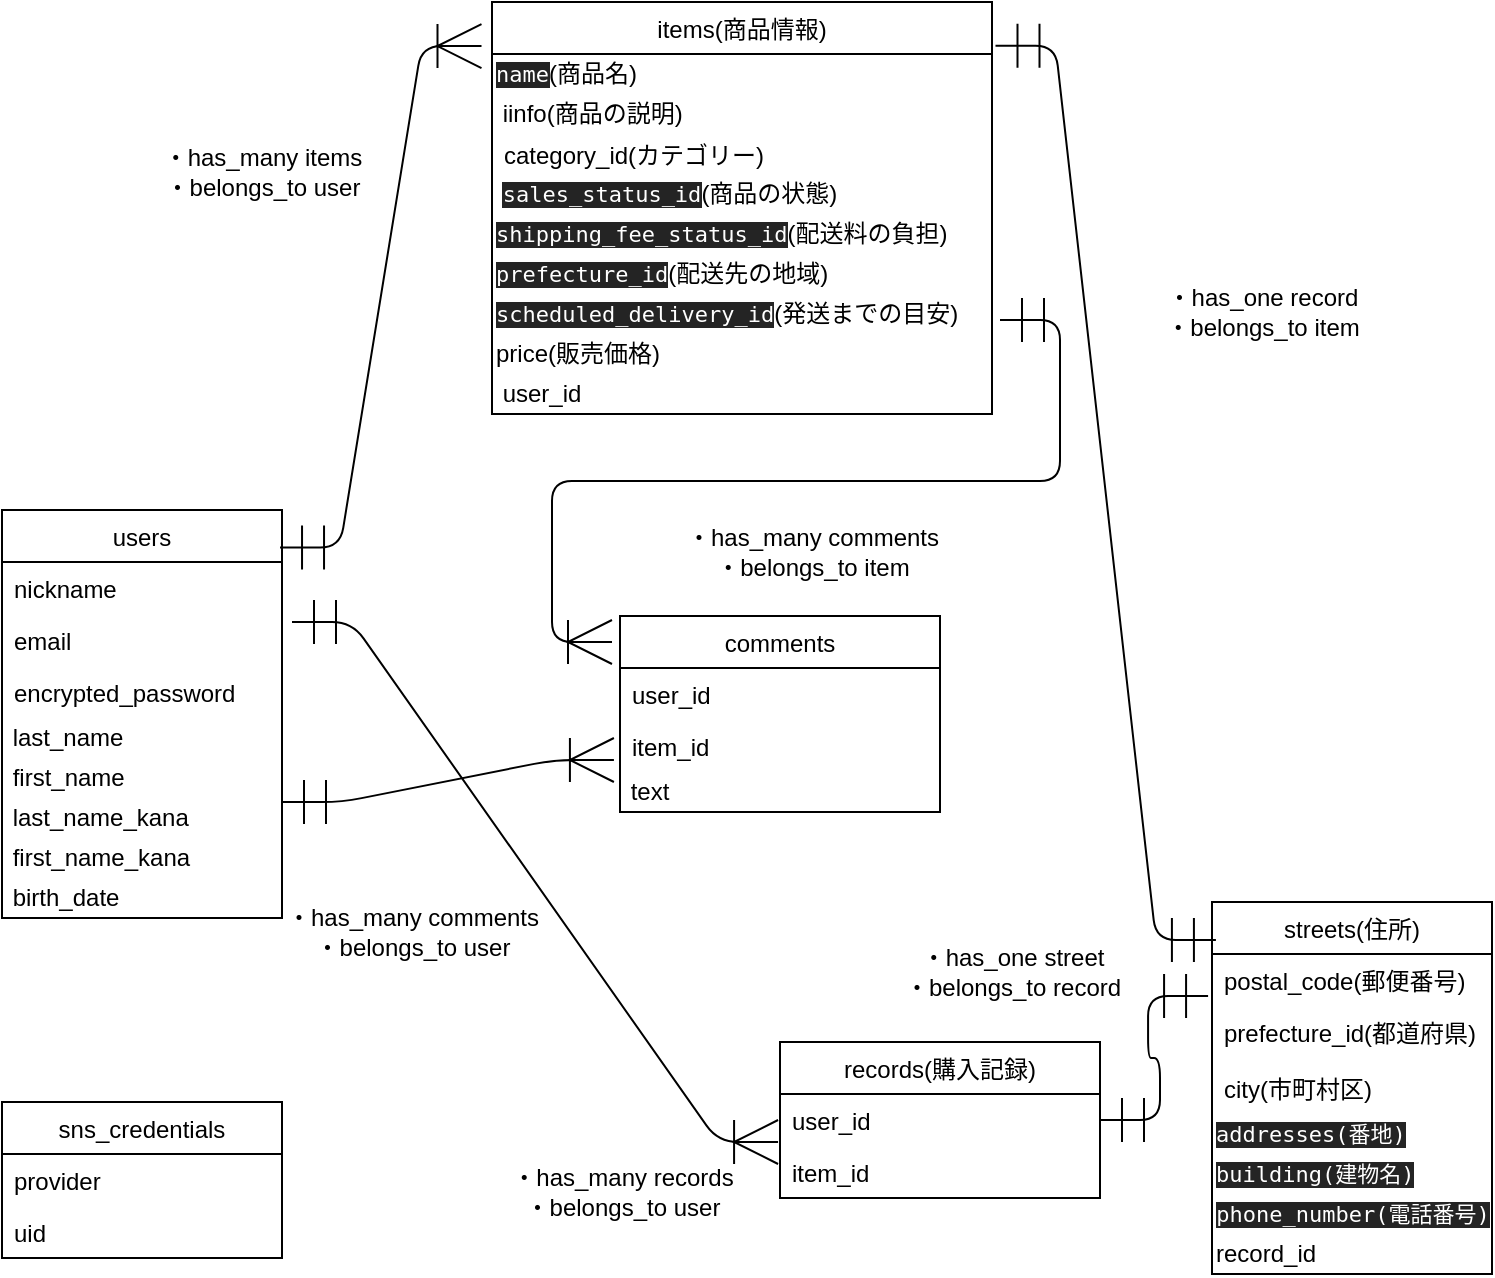 <mxfile version="13.10.0" type="embed">
    <diagram id="XwZHdghfiyvHQSKYb_OS" name="ページ1">
        <mxGraphModel dx="914" dy="732" grid="1" gridSize="10" guides="1" tooltips="1" connect="1" arrows="1" fold="1" page="1" pageScale="1" pageWidth="827" pageHeight="1169" math="0" shadow="0">
            <root>
                <mxCell id="0"/>
                <mxCell id="1" parent="0"/>
                <mxCell id="44" value="" style="edgeStyle=entityRelationEdgeStyle;fontSize=12;html=1;endArrow=ERoneToMany;startArrow=ERmandOne;endSize=20;targetPerimeterSpacing=0;startSize=20;exitX=0.993;exitY=0.092;exitDx=0;exitDy=0;exitPerimeter=0;entryX=-0.021;entryY=0.107;entryDx=0;entryDy=0;entryPerimeter=0;" parent="1" source="6" target="11" edge="1">
                    <mxGeometry width="100" height="100" relative="1" as="geometry">
                        <mxPoint x="390" y="370" as="sourcePoint"/>
                        <mxPoint x="310" y="90" as="targetPoint"/>
                    </mxGeometry>
                </mxCell>
                <mxCell id="48" value="" style="edgeStyle=entityRelationEdgeStyle;fontSize=12;html=1;endArrow=ERmandOne;startArrow=ERmandOne;exitX=1.007;exitY=0.106;exitDx=0;exitDy=0;exitPerimeter=0;endSize=20;startSize=20;entryX=0.014;entryY=0.102;entryDx=0;entryDy=0;entryPerimeter=0;" parent="1" source="11" target="19" edge="1">
                    <mxGeometry width="100" height="100" relative="1" as="geometry">
                        <mxPoint x="390" y="370" as="sourcePoint"/>
                        <mxPoint x="309" y="628" as="targetPoint"/>
                    </mxGeometry>
                </mxCell>
                <mxCell id="52" value="・has_many items&lt;br&gt;・belongs_to user" style="text;html=1;align=center;verticalAlign=middle;resizable=0;points=[];autosize=1;" parent="1" vertex="1">
                    <mxGeometry x="100" y="230" width="110" height="30" as="geometry"/>
                </mxCell>
                <mxCell id="53" value="・has_one record&lt;br&gt;・belongs_to item" style="text;html=1;align=center;verticalAlign=middle;resizable=0;points=[];autosize=1;" parent="1" vertex="1">
                    <mxGeometry x="600" y="300" width="110" height="30" as="geometry"/>
                </mxCell>
                <mxCell id="55" value="・has_one street&lt;br&gt;・belongs_to record" style="text;html=1;align=center;verticalAlign=middle;resizable=0;points=[];autosize=1;" parent="1" vertex="1">
                    <mxGeometry x="470" y="630" width="120" height="30" as="geometry"/>
                </mxCell>
                <mxCell id="11" value="items(商品情報)" style="swimlane;fontStyle=0;childLayout=stackLayout;horizontal=1;startSize=26;fillColor=none;horizontalStack=0;resizeParent=1;resizeParentMax=0;resizeLast=0;collapsible=1;marginBottom=0;" parent="1" vertex="1">
                    <mxGeometry x="270" y="160" width="250" height="206" as="geometry"/>
                </mxCell>
                <mxCell id="67" value="&lt;span style=&quot;color: rgb(255 , 255 , 255) ; font-family: &amp;#34;menlo&amp;#34; , monospace ; font-size: 11px ; background-color: rgb(36 , 36 , 36)&quot;&gt;name&lt;/span&gt;(商品名)" style="text;html=1;align=left;verticalAlign=middle;resizable=0;points=[];autosize=1;" parent="11" vertex="1">
                    <mxGeometry y="26" width="250" height="20" as="geometry"/>
                </mxCell>
                <mxCell id="66" value="&amp;nbsp;iinfo(商品の説明)" style="text;html=1;align=left;verticalAlign=middle;resizable=0;points=[];autosize=1;" parent="11" vertex="1">
                    <mxGeometry y="46" width="250" height="20" as="geometry"/>
                </mxCell>
                <mxCell id="14" value="category_id(カテゴリー)" style="text;strokeColor=none;fillColor=none;align=left;verticalAlign=middle;spacingLeft=4;spacingRight=4;overflow=hidden;rotatable=0;points=[[0,0.5],[1,0.5]];portConstraint=eastwest;" parent="11" vertex="1">
                    <mxGeometry y="66" width="250" height="20" as="geometry"/>
                </mxCell>
                <mxCell id="59" value="&amp;nbsp;&lt;span style=&quot;color: rgb(255 , 255 , 255) ; font-family: &amp;#34;menlo&amp;#34; , monospace ; font-size: 11px ; background-color: rgb(36 , 36 , 36)&quot;&gt;sales_status_id&lt;/span&gt;(商品の状態)" style="text;html=1;align=left;verticalAlign=middle;resizable=0;points=[];autosize=1;" parent="11" vertex="1">
                    <mxGeometry y="86" width="250" height="20" as="geometry"/>
                </mxCell>
                <mxCell id="61" value="&lt;span style=&quot;color: rgb(255 , 255 , 255) ; font-family: &amp;#34;menlo&amp;#34; , monospace ; font-size: 11px ; background-color: rgb(36 , 36 , 36)&quot;&gt;shipping_fee_status_id&lt;/span&gt;(配送料の負担)" style="text;html=1;align=left;verticalAlign=middle;resizable=0;points=[];autosize=1;" parent="11" vertex="1">
                    <mxGeometry y="106" width="250" height="20" as="geometry"/>
                </mxCell>
                <mxCell id="62" value="&lt;span style=&quot;color: rgb(255 , 255 , 255) ; font-family: &amp;#34;menlo&amp;#34; , monospace ; font-size: 11px ; background-color: rgb(36 , 36 , 36)&quot;&gt;prefecture_id&lt;/span&gt;(配送先の地域)" style="text;html=1;align=left;verticalAlign=middle;resizable=0;points=[];autosize=1;" parent="11" vertex="1">
                    <mxGeometry y="126" width="250" height="20" as="geometry"/>
                </mxCell>
                <mxCell id="63" value="&lt;span style=&quot;color: rgb(255 , 255 , 255) ; font-family: &amp;#34;menlo&amp;#34; , monospace ; font-size: 11px ; background-color: rgb(36 , 36 , 36)&quot;&gt;scheduled_delivery_id&lt;/span&gt;(発送までの目安)" style="text;html=1;align=left;verticalAlign=middle;resizable=0;points=[];autosize=1;" parent="11" vertex="1">
                    <mxGeometry y="146" width="250" height="20" as="geometry"/>
                </mxCell>
                <mxCell id="68" value="price(販売価格)" style="text;html=1;align=left;verticalAlign=middle;resizable=0;points=[];autosize=1;" parent="11" vertex="1">
                    <mxGeometry y="166" width="250" height="20" as="geometry"/>
                </mxCell>
                <mxCell id="75" value="&amp;nbsp;user_id" style="text;html=1;align=left;verticalAlign=middle;resizable=0;points=[];autosize=1;" parent="11" vertex="1">
                    <mxGeometry y="186" width="250" height="20" as="geometry"/>
                </mxCell>
                <mxCell id="6" value="users" style="swimlane;fontStyle=0;childLayout=stackLayout;horizontal=1;startSize=26;fillColor=none;horizontalStack=0;resizeParent=1;resizeParentMax=0;resizeLast=0;collapsible=1;marginBottom=0;" parent="1" vertex="1">
                    <mxGeometry x="25" y="414" width="140" height="204" as="geometry"/>
                </mxCell>
                <mxCell id="7" value="nickname" style="text;strokeColor=none;fillColor=none;align=left;verticalAlign=top;spacingLeft=4;spacingRight=4;overflow=hidden;rotatable=0;points=[[0,0.5],[1,0.5]];portConstraint=eastwest;" parent="6" vertex="1">
                    <mxGeometry y="26" width="140" height="26" as="geometry"/>
                </mxCell>
                <mxCell id="8" value="email" style="text;strokeColor=none;fillColor=none;align=left;verticalAlign=top;spacingLeft=4;spacingRight=4;overflow=hidden;rotatable=0;points=[[0,0.5],[1,0.5]];portConstraint=eastwest;" parent="6" vertex="1">
                    <mxGeometry y="52" width="140" height="26" as="geometry"/>
                </mxCell>
                <mxCell id="9" value="encrypted_password" style="text;strokeColor=none;fillColor=none;align=left;verticalAlign=top;spacingLeft=4;spacingRight=4;overflow=hidden;rotatable=0;points=[[0,0.5],[1,0.5]];portConstraint=eastwest;" parent="6" vertex="1">
                    <mxGeometry y="78" width="140" height="26" as="geometry"/>
                </mxCell>
                <mxCell id="77" value="&amp;nbsp;last_name" style="text;html=1;align=left;verticalAlign=middle;resizable=0;points=[];autosize=1;" parent="6" vertex="1">
                    <mxGeometry y="104" width="140" height="20" as="geometry"/>
                </mxCell>
                <mxCell id="78" value="&amp;nbsp;first_name" style="text;html=1;align=left;verticalAlign=middle;resizable=0;points=[];autosize=1;" parent="6" vertex="1">
                    <mxGeometry y="124" width="140" height="20" as="geometry"/>
                </mxCell>
                <mxCell id="79" value="&amp;nbsp;last_name_kana" style="text;html=1;align=left;verticalAlign=middle;resizable=0;points=[];autosize=1;" parent="6" vertex="1">
                    <mxGeometry y="144" width="140" height="20" as="geometry"/>
                </mxCell>
                <mxCell id="80" value="&amp;nbsp;first_name_kana" style="text;html=1;align=left;verticalAlign=middle;resizable=0;points=[];autosize=1;" parent="6" vertex="1">
                    <mxGeometry y="164" width="140" height="20" as="geometry"/>
                </mxCell>
                <mxCell id="81" value="&amp;nbsp;birth_date" style="text;html=1;align=left;verticalAlign=middle;resizable=0;points=[];autosize=1;" parent="6" vertex="1">
                    <mxGeometry y="184" width="140" height="20" as="geometry"/>
                </mxCell>
                <mxCell id="73" value="" style="edgeStyle=entityRelationEdgeStyle;fontSize=12;html=1;endArrow=ERoneToMany;startArrow=ERmandOne;endSize=20;targetPerimeterSpacing=0;startSize=20;entryX=-0.006;entryY=-0.077;entryDx=0;entryDy=0;entryPerimeter=0;" parent="1" target="17" edge="1">
                    <mxGeometry width="100" height="100" relative="1" as="geometry">
                        <mxPoint x="170" y="470" as="sourcePoint"/>
                        <mxPoint x="660" y="510" as="targetPoint"/>
                    </mxGeometry>
                </mxCell>
                <mxCell id="74" value="・has_many records&lt;br&gt;・belongs_to user" style="text;html=1;align=center;verticalAlign=middle;resizable=0;points=[];autosize=1;" parent="1" vertex="1">
                    <mxGeometry x="270" y="740" width="130" height="30" as="geometry"/>
                </mxCell>
                <mxCell id="15" value="records(購入記録)" style="swimlane;fontStyle=0;childLayout=stackLayout;horizontal=1;startSize=26;fillColor=none;horizontalStack=0;resizeParent=1;resizeParentMax=0;resizeLast=0;collapsible=1;marginBottom=0;" parent="1" vertex="1">
                    <mxGeometry x="414" y="680" width="160" height="78" as="geometry"/>
                </mxCell>
                <mxCell id="16" value="user_id" style="text;strokeColor=none;fillColor=none;align=left;verticalAlign=top;spacingLeft=4;spacingRight=4;overflow=hidden;rotatable=0;points=[[0,0.5],[1,0.5]];portConstraint=eastwest;" parent="15" vertex="1">
                    <mxGeometry y="26" width="160" height="26" as="geometry"/>
                </mxCell>
                <mxCell id="17" value="item_id" style="text;strokeColor=none;fillColor=none;align=left;verticalAlign=top;spacingLeft=4;spacingRight=4;overflow=hidden;rotatable=0;points=[[0,0.5],[1,0.5]];portConstraint=eastwest;" parent="15" vertex="1">
                    <mxGeometry y="52" width="160" height="26" as="geometry"/>
                </mxCell>
                <mxCell id="76" value="" style="edgeStyle=entityRelationEdgeStyle;fontSize=12;html=1;endArrow=ERmandOne;startArrow=ERmandOne;exitX=1;exitY=0.5;exitDx=0;exitDy=0;entryX=-0.014;entryY=0.808;entryDx=0;entryDy=0;entryPerimeter=0;endSize=20;startSize=20;" parent="1" source="16" target="20" edge="1">
                    <mxGeometry width="100" height="100" relative="1" as="geometry">
                        <mxPoint x="571.75" y="221.836" as="sourcePoint"/>
                        <mxPoint x="329.04" y="639.75" as="targetPoint"/>
                    </mxGeometry>
                </mxCell>
                <mxCell id="19" value="streets(住所)" style="swimlane;fontStyle=0;childLayout=stackLayout;horizontal=1;startSize=26;fillColor=none;horizontalStack=0;resizeParent=1;resizeParentMax=0;resizeLast=0;collapsible=1;marginBottom=0;" parent="1" vertex="1">
                    <mxGeometry x="630" y="610" width="140" height="186" as="geometry"/>
                </mxCell>
                <mxCell id="20" value="postal_code(郵便番号)" style="text;strokeColor=none;fillColor=none;align=left;verticalAlign=top;spacingLeft=4;spacingRight=4;overflow=hidden;rotatable=0;points=[[0,0.5],[1,0.5]];portConstraint=eastwest;" parent="19" vertex="1">
                    <mxGeometry y="26" width="140" height="26" as="geometry"/>
                </mxCell>
                <mxCell id="21" value="prefecture_id(都道府県)" style="text;strokeColor=none;fillColor=none;align=left;verticalAlign=top;spacingLeft=4;spacingRight=4;overflow=hidden;rotatable=0;points=[[0,0.5],[1,0.5]];portConstraint=eastwest;" parent="19" vertex="1">
                    <mxGeometry y="52" width="140" height="28" as="geometry"/>
                </mxCell>
                <mxCell id="22" value="city(市町村区)" style="text;strokeColor=none;fillColor=none;align=left;verticalAlign=top;spacingLeft=4;spacingRight=4;overflow=hidden;rotatable=0;points=[[0,0.5],[1,0.5]];portConstraint=eastwest;" parent="19" vertex="1">
                    <mxGeometry y="80" width="140" height="26" as="geometry"/>
                </mxCell>
                <mxCell id="69" value="&lt;span style=&quot;color: rgb(255, 255, 255); font-family: menlo, monospace; font-size: 11px; background-color: rgb(36, 36, 36);&quot;&gt;addresses(番地)&lt;/span&gt;" style="text;html=1;align=left;verticalAlign=middle;resizable=0;points=[];autosize=1;" parent="19" vertex="1">
                    <mxGeometry y="106" width="140" height="20" as="geometry"/>
                </mxCell>
                <mxCell id="70" value="&lt;span style=&quot;color: rgb(255, 255, 255); font-family: menlo, monospace; font-size: 11px; background-color: rgb(36, 36, 36);&quot;&gt;building(建物名)&lt;/span&gt;" style="text;html=1;align=left;verticalAlign=middle;resizable=0;points=[];autosize=1;" parent="19" vertex="1">
                    <mxGeometry y="126" width="140" height="20" as="geometry"/>
                </mxCell>
                <mxCell id="71" value="&lt;span style=&quot;color: rgb(255 , 255 , 255) ; font-family: &amp;#34;menlo&amp;#34; , monospace ; font-size: 11px ; text-align: left ; background-color: rgb(36 , 36 , 36)&quot;&gt;phone_number(電話番号)&lt;/span&gt;" style="text;html=1;align=center;verticalAlign=middle;resizable=0;points=[];autosize=1;" parent="19" vertex="1">
                    <mxGeometry y="146" width="140" height="20" as="geometry"/>
                </mxCell>
                <mxCell id="82" value="record_id" style="text;html=1;align=left;verticalAlign=middle;resizable=0;points=[];autosize=1;" parent="19" vertex="1">
                    <mxGeometry y="166" width="140" height="20" as="geometry"/>
                </mxCell>
                <mxCell id="83" value="comments" style="swimlane;fontStyle=0;childLayout=stackLayout;horizontal=1;startSize=26;fillColor=none;horizontalStack=0;resizeParent=1;resizeParentMax=0;resizeLast=0;collapsible=1;marginBottom=0;" parent="1" vertex="1">
                    <mxGeometry x="334" y="467" width="160" height="98" as="geometry"/>
                </mxCell>
                <mxCell id="84" value="user_id" style="text;strokeColor=none;fillColor=none;align=left;verticalAlign=top;spacingLeft=4;spacingRight=4;overflow=hidden;rotatable=0;points=[[0,0.5],[1,0.5]];portConstraint=eastwest;" parent="83" vertex="1">
                    <mxGeometry y="26" width="160" height="26" as="geometry"/>
                </mxCell>
                <mxCell id="85" value="item_id" style="text;strokeColor=none;fillColor=none;align=left;verticalAlign=top;spacingLeft=4;spacingRight=4;overflow=hidden;rotatable=0;points=[[0,0.5],[1,0.5]];portConstraint=eastwest;" parent="83" vertex="1">
                    <mxGeometry y="52" width="160" height="26" as="geometry"/>
                </mxCell>
                <mxCell id="86" value="&amp;nbsp;text" style="text;html=1;align=left;verticalAlign=middle;resizable=0;points=[];autosize=1;" parent="83" vertex="1">
                    <mxGeometry y="78" width="160" height="20" as="geometry"/>
                </mxCell>
                <mxCell id="87" value="" style="edgeStyle=entityRelationEdgeStyle;fontSize=12;html=1;endArrow=ERoneToMany;startArrow=ERmandOne;endSize=20;targetPerimeterSpacing=0;startSize=20;entryX=-0.019;entryY=0.769;entryDx=0;entryDy=0;entryPerimeter=0;" parent="1" target="85" edge="1">
                    <mxGeometry width="100" height="100" relative="1" as="geometry">
                        <mxPoint x="165" y="560" as="sourcePoint"/>
                        <mxPoint x="304.04" y="757.998" as="targetPoint"/>
                    </mxGeometry>
                </mxCell>
                <mxCell id="88" value="" style="edgeStyle=entityRelationEdgeStyle;fontSize=12;html=1;endArrow=ERoneToMany;startArrow=ERmandOne;endSize=20;targetPerimeterSpacing=0;startSize=20;exitX=1.016;exitY=0.65;exitDx=0;exitDy=0;exitPerimeter=0;" parent="1" source="63" edge="1">
                    <mxGeometry width="100" height="100" relative="1" as="geometry">
                        <mxPoint x="90" y="680" as="sourcePoint"/>
                        <mxPoint x="330" y="480" as="targetPoint"/>
                    </mxGeometry>
                </mxCell>
                <mxCell id="89" value="・has_many comments&lt;br&gt;・belongs_to user" style="text;html=1;align=center;verticalAlign=middle;resizable=0;points=[];autosize=1;" parent="1" vertex="1">
                    <mxGeometry x="160" y="610" width="140" height="30" as="geometry"/>
                </mxCell>
                <mxCell id="90" value="・has_many comments&lt;br&gt;・belongs_to item" style="text;html=1;align=center;verticalAlign=middle;resizable=0;points=[];autosize=1;" parent="1" vertex="1">
                    <mxGeometry x="360" y="420" width="140" height="30" as="geometry"/>
                </mxCell>
                <mxCell id="91" value="sns_credentials" style="swimlane;fontStyle=0;childLayout=stackLayout;horizontal=1;startSize=26;fillColor=none;horizontalStack=0;resizeParent=1;resizeParentMax=0;resizeLast=0;collapsible=1;marginBottom=0;" vertex="1" parent="1">
                    <mxGeometry x="25" y="710" width="140" height="78" as="geometry"/>
                </mxCell>
                <mxCell id="92" value="provider" style="text;strokeColor=none;fillColor=none;align=left;verticalAlign=top;spacingLeft=4;spacingRight=4;overflow=hidden;rotatable=0;points=[[0,0.5],[1,0.5]];portConstraint=eastwest;" vertex="1" parent="91">
                    <mxGeometry y="26" width="140" height="26" as="geometry"/>
                </mxCell>
                <mxCell id="93" value="uid" style="text;strokeColor=none;fillColor=none;align=left;verticalAlign=top;spacingLeft=4;spacingRight=4;overflow=hidden;rotatable=0;points=[[0,0.5],[1,0.5]];portConstraint=eastwest;" vertex="1" parent="91">
                    <mxGeometry y="52" width="140" height="26" as="geometry"/>
                </mxCell>
            </root>
        </mxGraphModel>
    </diagram>
</mxfile>